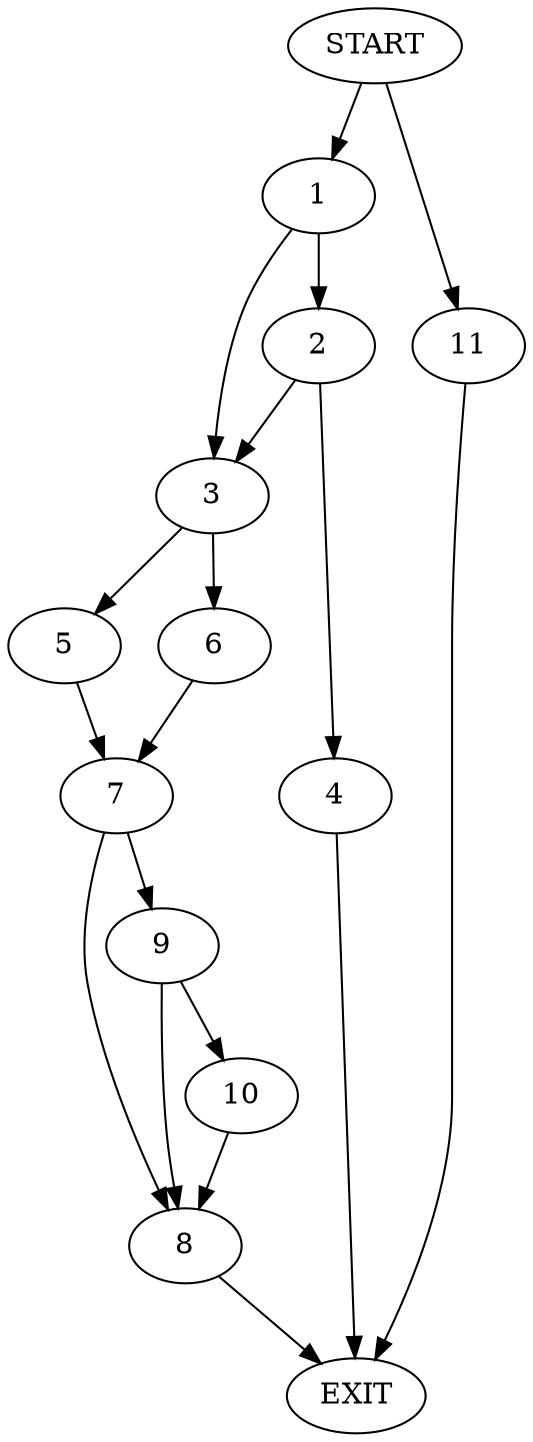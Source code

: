 digraph {
0 [label="START"]
12 [label="EXIT"]
0 -> 1
1 -> 2
1 -> 3
2 -> 3
2 -> 4
3 -> 5
3 -> 6
4 -> 12
6 -> 7
5 -> 7
7 -> 8
7 -> 9
8 -> 12
9 -> 10
9 -> 8
10 -> 8
0 -> 11
11 -> 12
}
